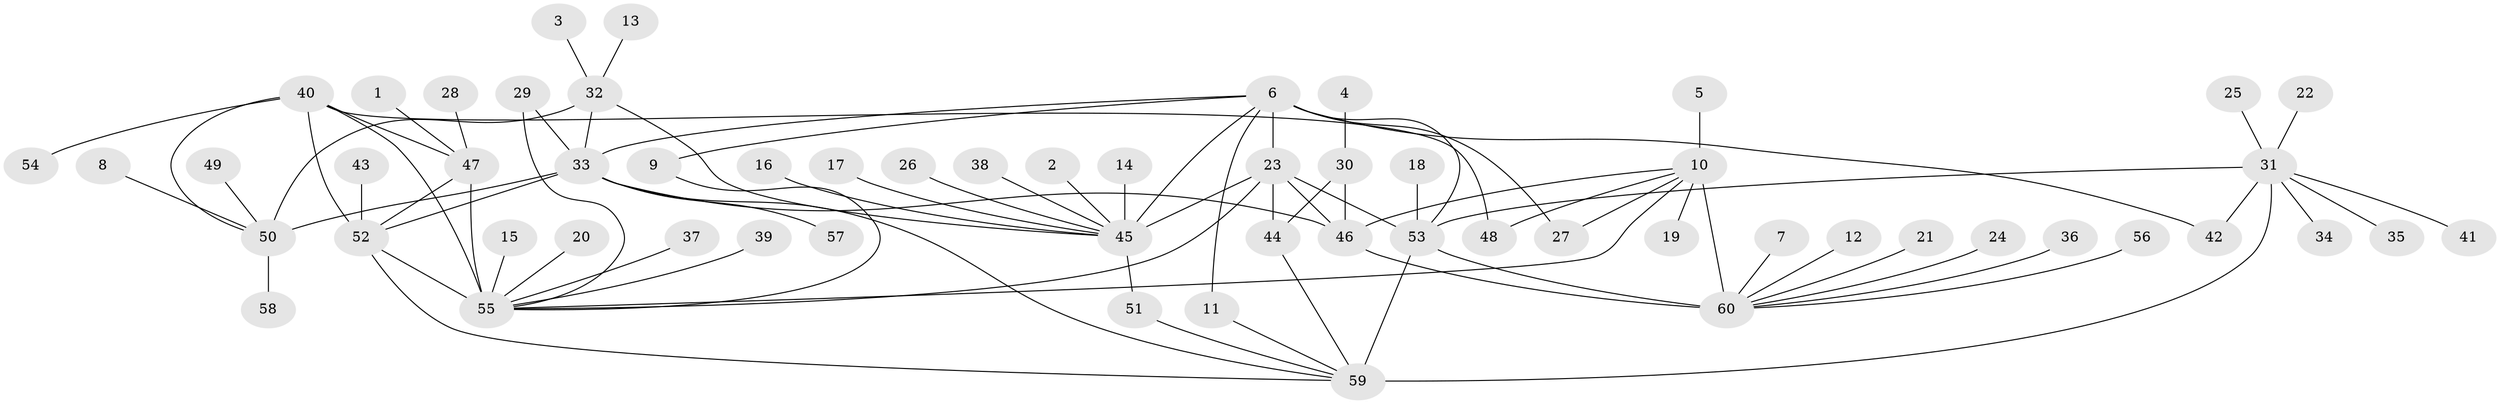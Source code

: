 // original degree distribution, {10: 0.058333333333333334, 11: 0.016666666666666666, 7: 0.041666666666666664, 8: 0.025, 9: 0.05, 5: 0.03333333333333333, 6: 0.016666666666666666, 13: 0.016666666666666666, 1: 0.5916666666666667, 3: 0.03333333333333333, 2: 0.11666666666666667}
// Generated by graph-tools (version 1.1) at 2025/02/03/09/25 03:02:48]
// undirected, 60 vertices, 84 edges
graph export_dot {
graph [start="1"]
  node [color=gray90,style=filled];
  1;
  2;
  3;
  4;
  5;
  6;
  7;
  8;
  9;
  10;
  11;
  12;
  13;
  14;
  15;
  16;
  17;
  18;
  19;
  20;
  21;
  22;
  23;
  24;
  25;
  26;
  27;
  28;
  29;
  30;
  31;
  32;
  33;
  34;
  35;
  36;
  37;
  38;
  39;
  40;
  41;
  42;
  43;
  44;
  45;
  46;
  47;
  48;
  49;
  50;
  51;
  52;
  53;
  54;
  55;
  56;
  57;
  58;
  59;
  60;
  1 -- 47 [weight=1.0];
  2 -- 45 [weight=1.0];
  3 -- 32 [weight=1.0];
  4 -- 30 [weight=1.0];
  5 -- 10 [weight=1.0];
  6 -- 9 [weight=1.0];
  6 -- 11 [weight=1.0];
  6 -- 23 [weight=3.0];
  6 -- 27 [weight=1.0];
  6 -- 33 [weight=1.0];
  6 -- 42 [weight=1.0];
  6 -- 45 [weight=2.0];
  6 -- 53 [weight=1.0];
  7 -- 60 [weight=1.0];
  8 -- 50 [weight=1.0];
  9 -- 55 [weight=1.0];
  10 -- 19 [weight=1.0];
  10 -- 27 [weight=1.0];
  10 -- 46 [weight=2.0];
  10 -- 48 [weight=1.0];
  10 -- 55 [weight=1.0];
  10 -- 60 [weight=6.0];
  11 -- 59 [weight=1.0];
  12 -- 60 [weight=1.0];
  13 -- 32 [weight=1.0];
  14 -- 45 [weight=1.0];
  15 -- 55 [weight=1.0];
  16 -- 45 [weight=1.0];
  17 -- 45 [weight=1.0];
  18 -- 53 [weight=1.0];
  20 -- 55 [weight=1.0];
  21 -- 60 [weight=1.0];
  22 -- 31 [weight=1.0];
  23 -- 44 [weight=1.0];
  23 -- 45 [weight=6.0];
  23 -- 46 [weight=1.0];
  23 -- 53 [weight=1.0];
  23 -- 55 [weight=1.0];
  24 -- 60 [weight=1.0];
  25 -- 31 [weight=1.0];
  26 -- 45 [weight=1.0];
  28 -- 47 [weight=1.0];
  29 -- 33 [weight=1.0];
  29 -- 55 [weight=1.0];
  30 -- 44 [weight=1.0];
  30 -- 46 [weight=1.0];
  31 -- 34 [weight=1.0];
  31 -- 35 [weight=1.0];
  31 -- 41 [weight=1.0];
  31 -- 42 [weight=1.0];
  31 -- 53 [weight=4.0];
  31 -- 59 [weight=4.0];
  32 -- 33 [weight=2.0];
  32 -- 45 [weight=1.0];
  32 -- 50 [weight=6.0];
  33 -- 46 [weight=1.0];
  33 -- 50 [weight=3.0];
  33 -- 52 [weight=1.0];
  33 -- 57 [weight=1.0];
  33 -- 59 [weight=1.0];
  36 -- 60 [weight=1.0];
  37 -- 55 [weight=1.0];
  38 -- 45 [weight=1.0];
  39 -- 55 [weight=1.0];
  40 -- 47 [weight=1.0];
  40 -- 48 [weight=1.0];
  40 -- 50 [weight=1.0];
  40 -- 52 [weight=2.0];
  40 -- 54 [weight=1.0];
  40 -- 55 [weight=2.0];
  43 -- 52 [weight=1.0];
  44 -- 59 [weight=1.0];
  45 -- 51 [weight=1.0];
  46 -- 60 [weight=3.0];
  47 -- 52 [weight=2.0];
  47 -- 55 [weight=2.0];
  49 -- 50 [weight=1.0];
  50 -- 58 [weight=1.0];
  51 -- 59 [weight=1.0];
  52 -- 55 [weight=4.0];
  52 -- 59 [weight=1.0];
  53 -- 59 [weight=1.0];
  53 -- 60 [weight=1.0];
  56 -- 60 [weight=1.0];
}
